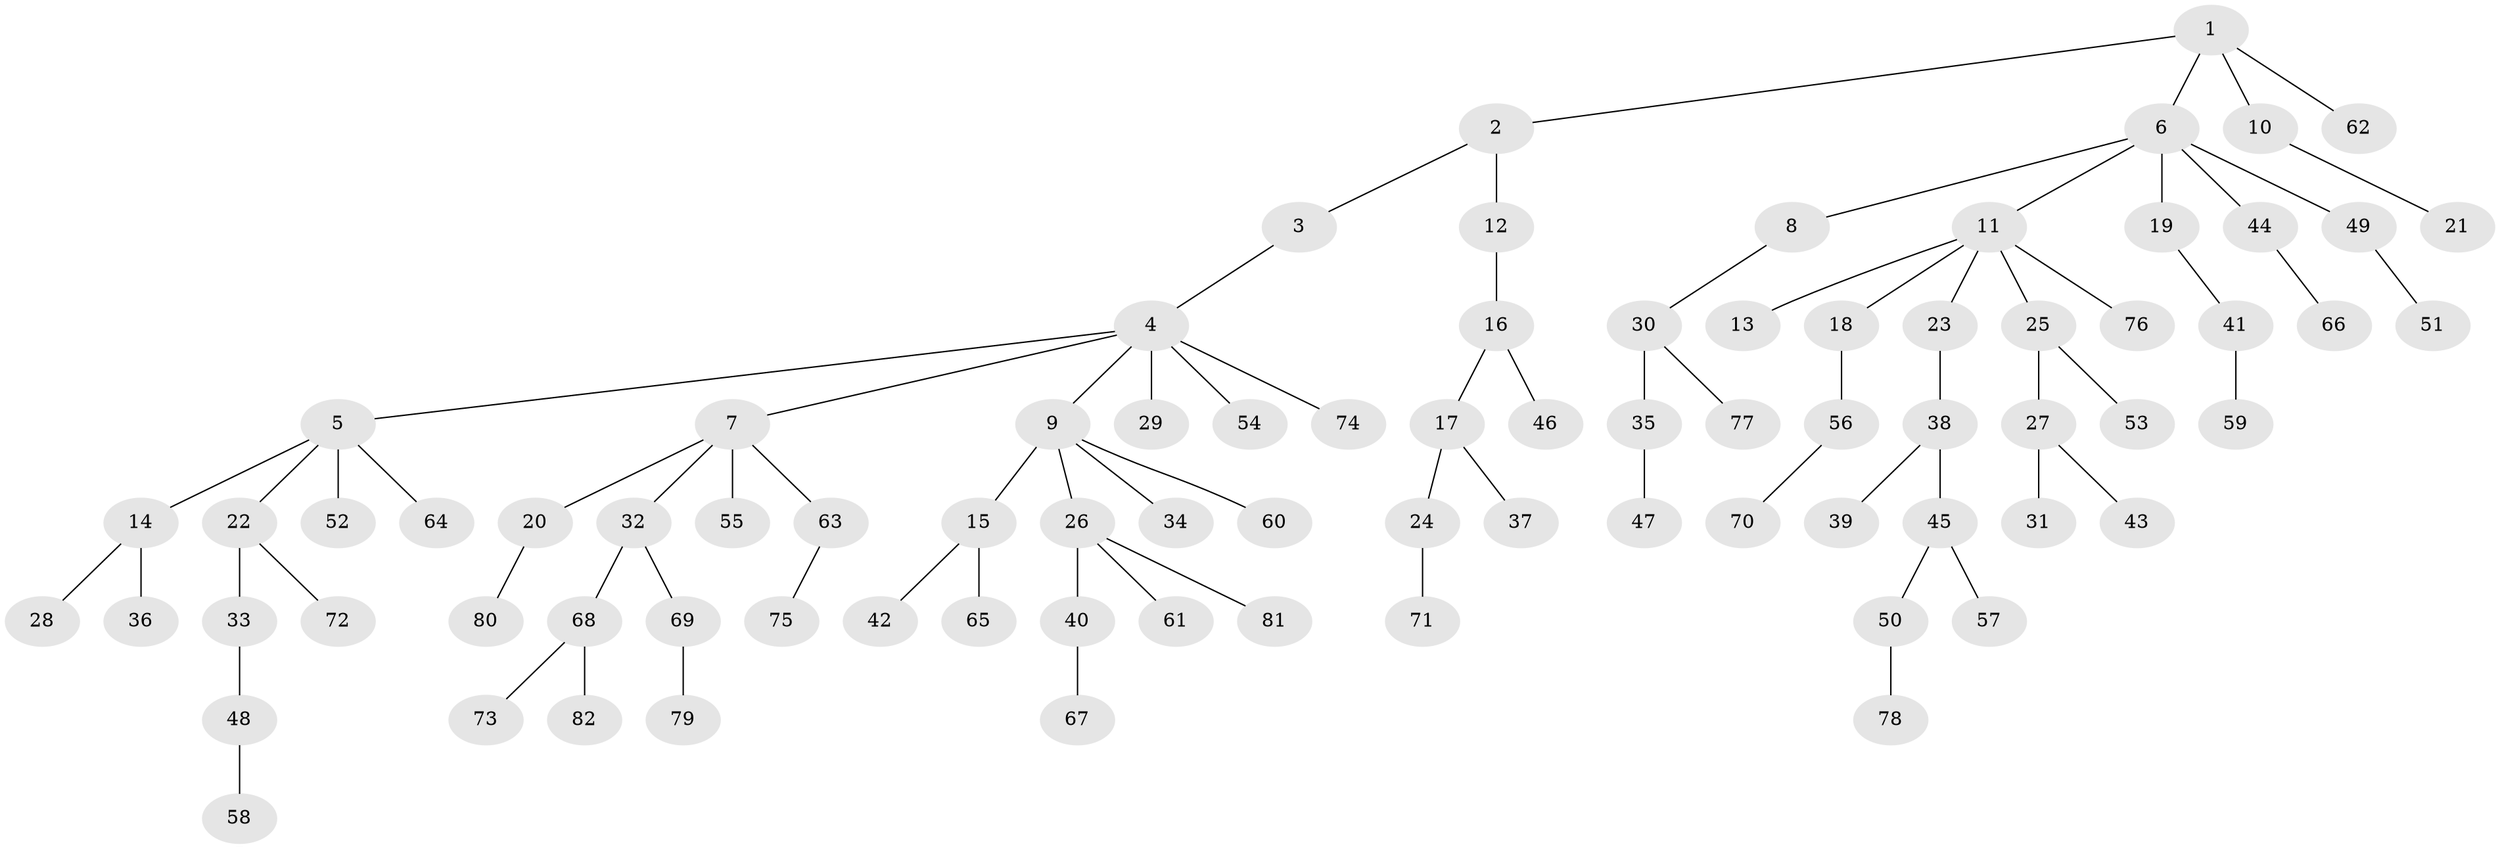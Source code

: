 // Generated by graph-tools (version 1.1) at 2025/53/03/09/25 04:53:29]
// undirected, 82 vertices, 81 edges
graph export_dot {
graph [start="1"]
  node [color=gray90,style=filled];
  1;
  2;
  3;
  4;
  5;
  6;
  7;
  8;
  9;
  10;
  11;
  12;
  13;
  14;
  15;
  16;
  17;
  18;
  19;
  20;
  21;
  22;
  23;
  24;
  25;
  26;
  27;
  28;
  29;
  30;
  31;
  32;
  33;
  34;
  35;
  36;
  37;
  38;
  39;
  40;
  41;
  42;
  43;
  44;
  45;
  46;
  47;
  48;
  49;
  50;
  51;
  52;
  53;
  54;
  55;
  56;
  57;
  58;
  59;
  60;
  61;
  62;
  63;
  64;
  65;
  66;
  67;
  68;
  69;
  70;
  71;
  72;
  73;
  74;
  75;
  76;
  77;
  78;
  79;
  80;
  81;
  82;
  1 -- 2;
  1 -- 6;
  1 -- 10;
  1 -- 62;
  2 -- 3;
  2 -- 12;
  3 -- 4;
  4 -- 5;
  4 -- 7;
  4 -- 9;
  4 -- 29;
  4 -- 54;
  4 -- 74;
  5 -- 14;
  5 -- 22;
  5 -- 52;
  5 -- 64;
  6 -- 8;
  6 -- 11;
  6 -- 19;
  6 -- 44;
  6 -- 49;
  7 -- 20;
  7 -- 32;
  7 -- 55;
  7 -- 63;
  8 -- 30;
  9 -- 15;
  9 -- 26;
  9 -- 34;
  9 -- 60;
  10 -- 21;
  11 -- 13;
  11 -- 18;
  11 -- 23;
  11 -- 25;
  11 -- 76;
  12 -- 16;
  14 -- 28;
  14 -- 36;
  15 -- 42;
  15 -- 65;
  16 -- 17;
  16 -- 46;
  17 -- 24;
  17 -- 37;
  18 -- 56;
  19 -- 41;
  20 -- 80;
  22 -- 33;
  22 -- 72;
  23 -- 38;
  24 -- 71;
  25 -- 27;
  25 -- 53;
  26 -- 40;
  26 -- 61;
  26 -- 81;
  27 -- 31;
  27 -- 43;
  30 -- 35;
  30 -- 77;
  32 -- 68;
  32 -- 69;
  33 -- 48;
  35 -- 47;
  38 -- 39;
  38 -- 45;
  40 -- 67;
  41 -- 59;
  44 -- 66;
  45 -- 50;
  45 -- 57;
  48 -- 58;
  49 -- 51;
  50 -- 78;
  56 -- 70;
  63 -- 75;
  68 -- 73;
  68 -- 82;
  69 -- 79;
}
